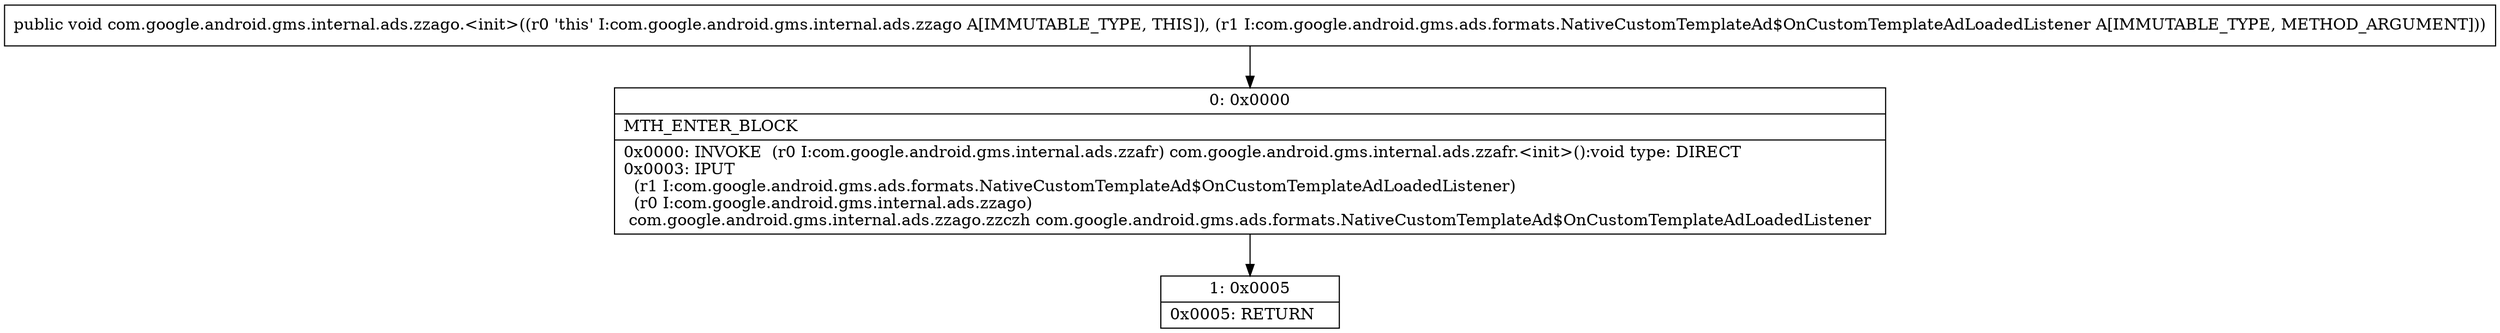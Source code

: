 digraph "CFG forcom.google.android.gms.internal.ads.zzago.\<init\>(Lcom\/google\/android\/gms\/ads\/formats\/NativeCustomTemplateAd$OnCustomTemplateAdLoadedListener;)V" {
Node_0 [shape=record,label="{0\:\ 0x0000|MTH_ENTER_BLOCK\l|0x0000: INVOKE  (r0 I:com.google.android.gms.internal.ads.zzafr) com.google.android.gms.internal.ads.zzafr.\<init\>():void type: DIRECT \l0x0003: IPUT  \l  (r1 I:com.google.android.gms.ads.formats.NativeCustomTemplateAd$OnCustomTemplateAdLoadedListener)\l  (r0 I:com.google.android.gms.internal.ads.zzago)\l com.google.android.gms.internal.ads.zzago.zzczh com.google.android.gms.ads.formats.NativeCustomTemplateAd$OnCustomTemplateAdLoadedListener \l}"];
Node_1 [shape=record,label="{1\:\ 0x0005|0x0005: RETURN   \l}"];
MethodNode[shape=record,label="{public void com.google.android.gms.internal.ads.zzago.\<init\>((r0 'this' I:com.google.android.gms.internal.ads.zzago A[IMMUTABLE_TYPE, THIS]), (r1 I:com.google.android.gms.ads.formats.NativeCustomTemplateAd$OnCustomTemplateAdLoadedListener A[IMMUTABLE_TYPE, METHOD_ARGUMENT])) }"];
MethodNode -> Node_0;
Node_0 -> Node_1;
}

